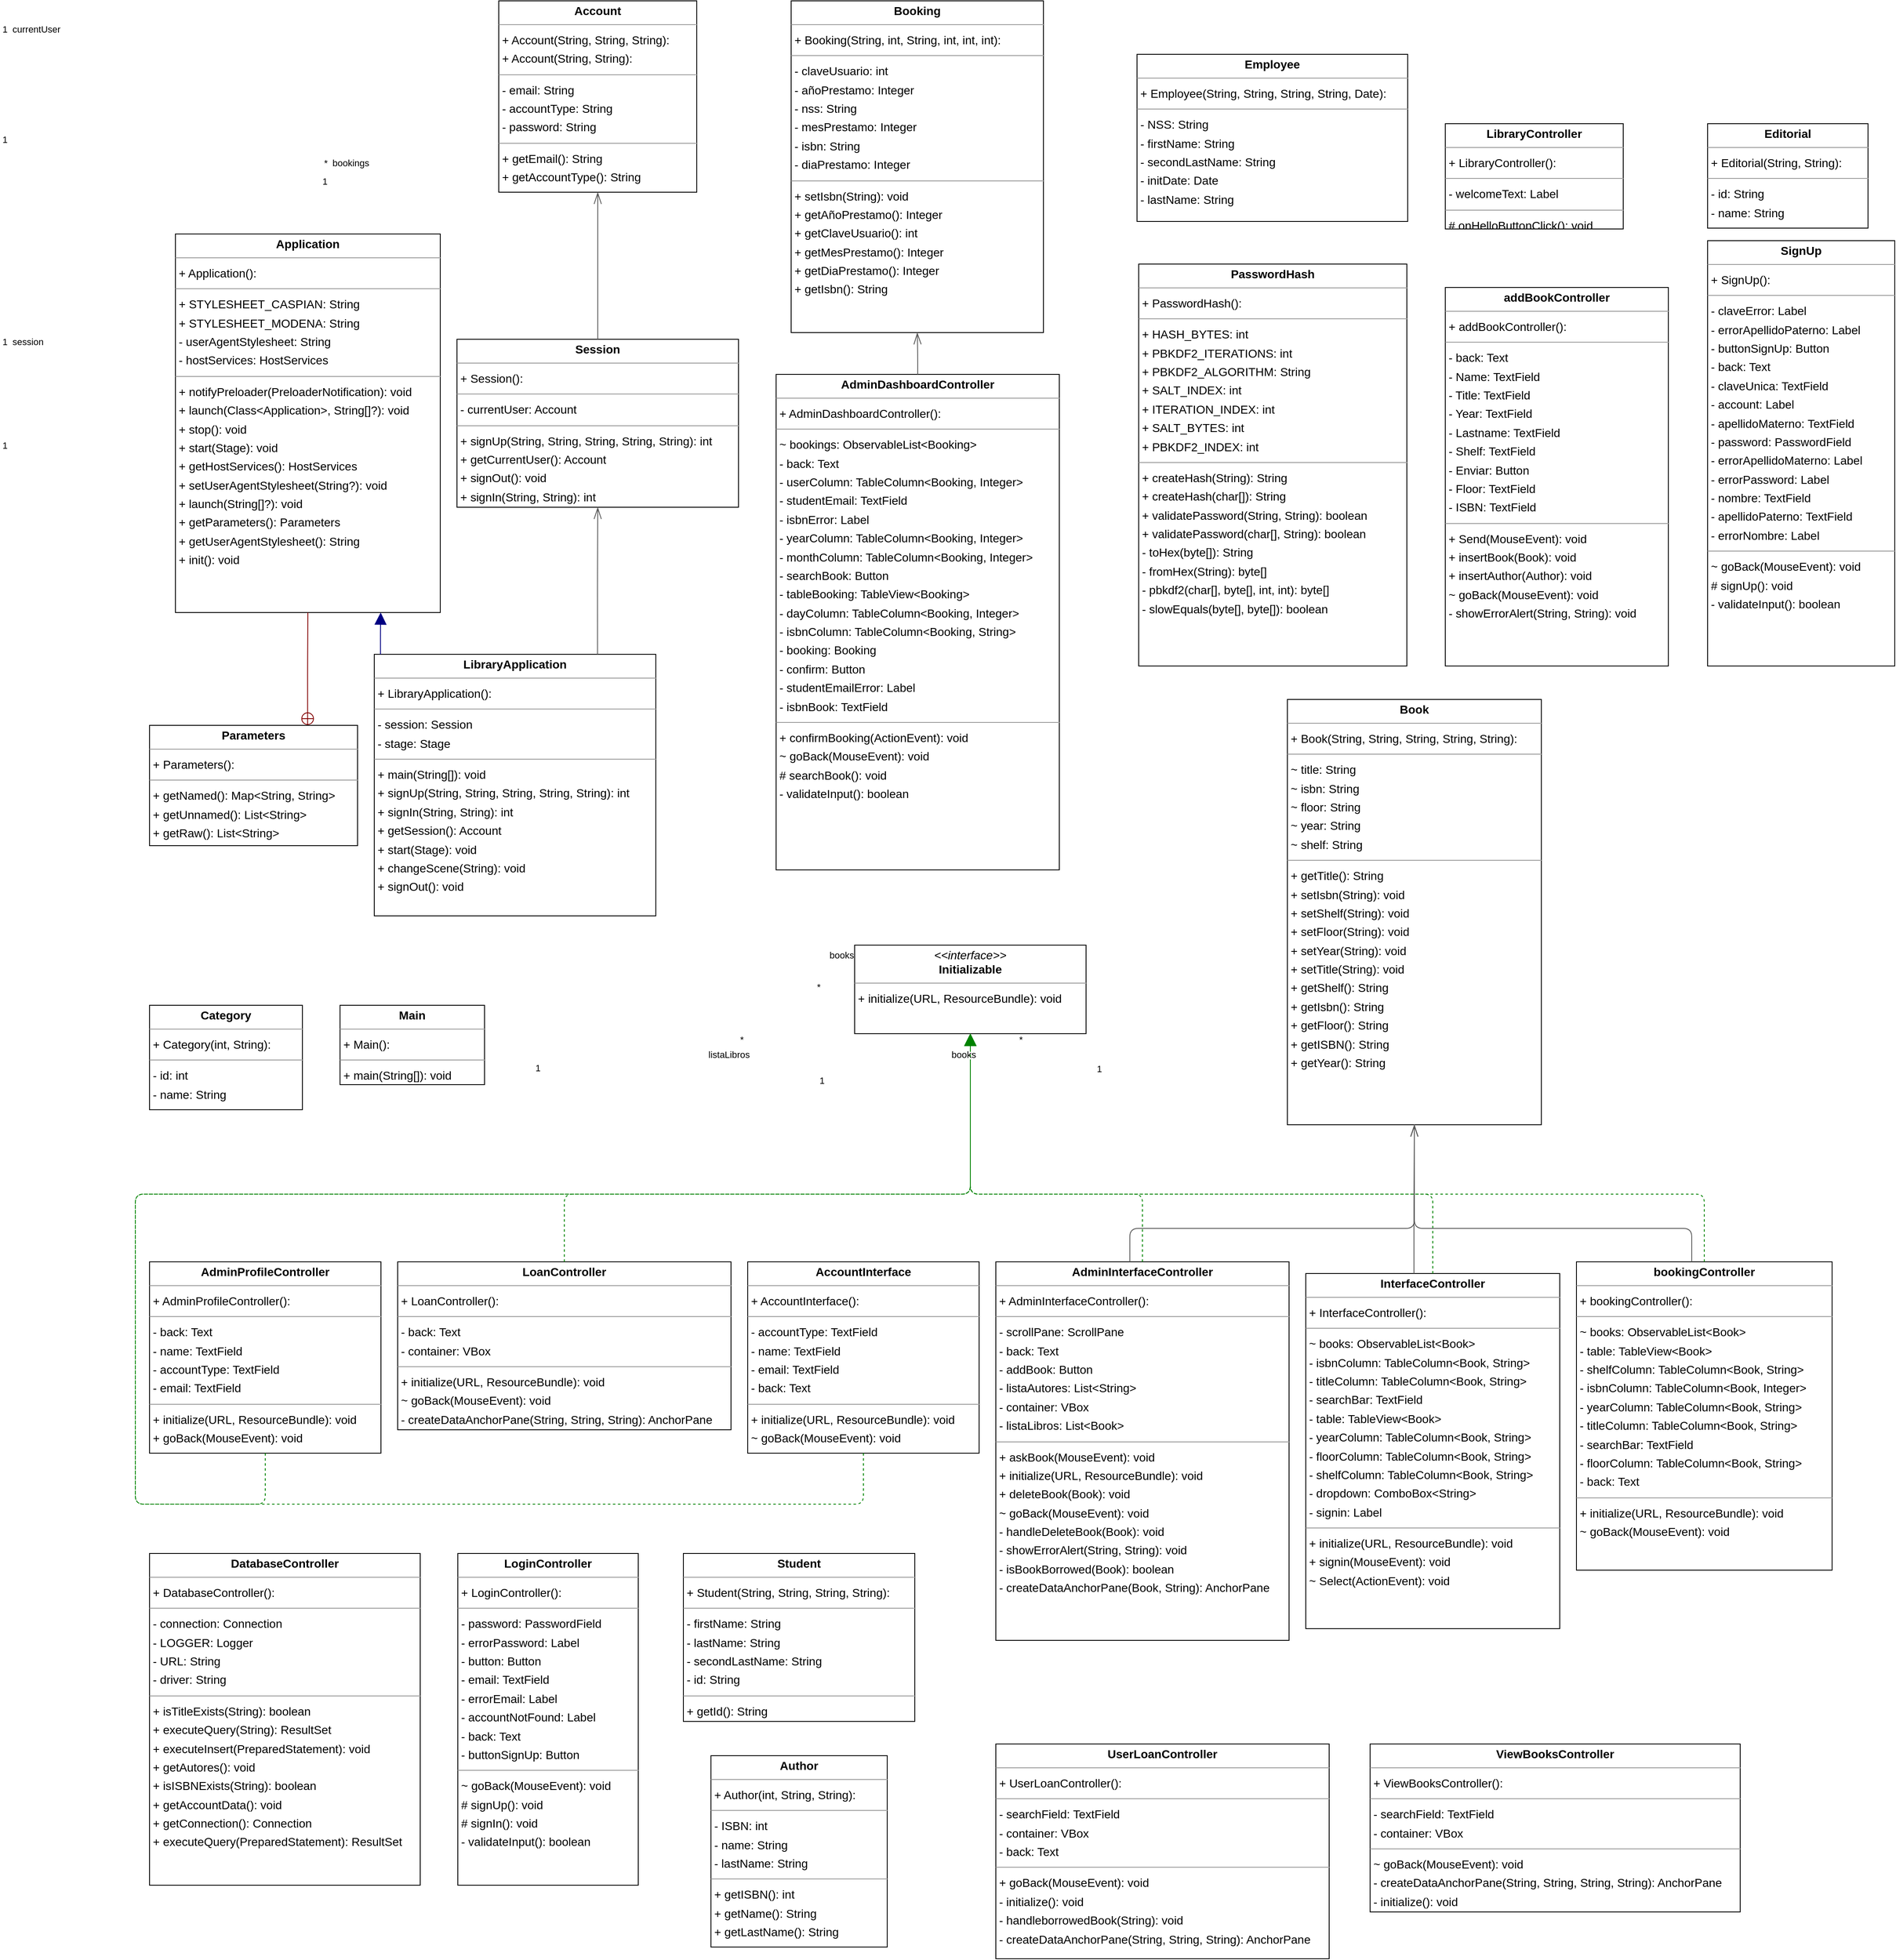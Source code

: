<mxfile version="22.0.2" type="device">
  <diagram id="E0dQuIwr_RJNDU1JiYtu" name="Page-2">
    <mxGraphModel dx="4896" dy="2988" grid="1" gridSize="10" guides="1" tooltips="1" connect="1" arrows="1" fold="1" page="1" pageScale="1" pageWidth="850" pageHeight="1100" math="0" shadow="0">
      <root>
        <mxCell id="0" />
        <mxCell id="1" parent="0" />
        <mxCell id="ZEjWtM-XEEBFn4Ayn8LE-1" value="&lt;p style=&quot;margin:0px;margin-top:4px;text-align:center;&quot;&gt;&lt;b&gt;Account&lt;/b&gt;&lt;/p&gt;&lt;hr size=&quot;1&quot;/&gt;&lt;p style=&quot;margin:0 0 0 4px;line-height:1.6;&quot;&gt;+ Account(String, String, String): &lt;br/&gt;+ Account(String, String): &lt;/p&gt;&lt;hr size=&quot;1&quot;/&gt;&lt;p style=&quot;margin:0 0 0 4px;line-height:1.6;&quot;&gt;- email: String&lt;br/&gt;- accountType: String&lt;br/&gt;- password: String&lt;/p&gt;&lt;hr size=&quot;1&quot;/&gt;&lt;p style=&quot;margin:0 0 0 4px;line-height:1.6;&quot;&gt;+ getEmail(): String&lt;br/&gt;+ getAccountType(): String&lt;/p&gt;" style="verticalAlign=top;align=left;overflow=fill;fontSize=14;fontFamily=Helvetica;html=1;rounded=0;shadow=0;comic=0;labelBackgroundColor=none;strokeWidth=1;" vertex="1" parent="1">
          <mxGeometry x="995" y="160" width="237" height="229" as="geometry" />
        </mxCell>
        <mxCell id="ZEjWtM-XEEBFn4Ayn8LE-2" value="&lt;p style=&quot;margin:0px;margin-top:4px;text-align:center;&quot;&gt;&lt;b&gt;AccountInterface&lt;/b&gt;&lt;/p&gt;&lt;hr size=&quot;1&quot;/&gt;&lt;p style=&quot;margin:0 0 0 4px;line-height:1.6;&quot;&gt;+ AccountInterface(): &lt;/p&gt;&lt;hr size=&quot;1&quot;/&gt;&lt;p style=&quot;margin:0 0 0 4px;line-height:1.6;&quot;&gt;- accountType: TextField&lt;br/&gt;- name: TextField&lt;br/&gt;- email: TextField&lt;br/&gt;- back: Text&lt;/p&gt;&lt;hr size=&quot;1&quot;/&gt;&lt;p style=&quot;margin:0 0 0 4px;line-height:1.6;&quot;&gt;+ initialize(URL, ResourceBundle): void&lt;br/&gt;~ goBack(MouseEvent): void&lt;/p&gt;" style="verticalAlign=top;align=left;overflow=fill;fontSize=14;fontFamily=Helvetica;html=1;rounded=0;shadow=0;comic=0;labelBackgroundColor=none;strokeWidth=1;" vertex="1" parent="1">
          <mxGeometry x="1293" y="1669" width="277" height="229" as="geometry" />
        </mxCell>
        <mxCell id="ZEjWtM-XEEBFn4Ayn8LE-3" value="&lt;p style=&quot;margin:0px;margin-top:4px;text-align:center;&quot;&gt;&lt;b&gt;AdminDashboardController&lt;/b&gt;&lt;/p&gt;&lt;hr size=&quot;1&quot;/&gt;&lt;p style=&quot;margin:0 0 0 4px;line-height:1.6;&quot;&gt;+ AdminDashboardController(): &lt;/p&gt;&lt;hr size=&quot;1&quot;/&gt;&lt;p style=&quot;margin:0 0 0 4px;line-height:1.6;&quot;&gt;~ bookings: ObservableList&amp;lt;Booking&amp;gt;&lt;br/&gt;- back: Text&lt;br/&gt;- userColumn: TableColumn&amp;lt;Booking, Integer&amp;gt;&lt;br/&gt;- studentEmail: TextField&lt;br/&gt;- isbnError: Label&lt;br/&gt;- yearColumn: TableColumn&amp;lt;Booking, Integer&amp;gt;&lt;br/&gt;- monthColumn: TableColumn&amp;lt;Booking, Integer&amp;gt;&lt;br/&gt;- searchBook: Button&lt;br/&gt;- tableBooking: TableView&amp;lt;Booking&amp;gt;&lt;br/&gt;- dayColumn: TableColumn&amp;lt;Booking, Integer&amp;gt;&lt;br/&gt;- isbnColumn: TableColumn&amp;lt;Booking, String&amp;gt;&lt;br/&gt;- booking: Booking&lt;br/&gt;- confirm: Button&lt;br/&gt;- studentEmailError: Label&lt;br/&gt;- isbnBook: TextField&lt;/p&gt;&lt;hr size=&quot;1&quot;/&gt;&lt;p style=&quot;margin:0 0 0 4px;line-height:1.6;&quot;&gt;+ confirmBooking(ActionEvent): void&lt;br/&gt;~ goBack(MouseEvent): void&lt;br/&gt;# searchBook(): void&lt;br/&gt;- validateInput(): boolean&lt;/p&gt;" style="verticalAlign=top;align=left;overflow=fill;fontSize=14;fontFamily=Helvetica;html=1;rounded=0;shadow=0;comic=0;labelBackgroundColor=none;strokeWidth=1;" vertex="1" parent="1">
          <mxGeometry x="1327" y="607" width="339" height="593" as="geometry" />
        </mxCell>
        <mxCell id="ZEjWtM-XEEBFn4Ayn8LE-4" value="&lt;p style=&quot;margin:0px;margin-top:4px;text-align:center;&quot;&gt;&lt;b&gt;AdminInterfaceController&lt;/b&gt;&lt;/p&gt;&lt;hr size=&quot;1&quot;/&gt;&lt;p style=&quot;margin:0 0 0 4px;line-height:1.6;&quot;&gt;+ AdminInterfaceController(): &lt;/p&gt;&lt;hr size=&quot;1&quot;/&gt;&lt;p style=&quot;margin:0 0 0 4px;line-height:1.6;&quot;&gt;- scrollPane: ScrollPane&lt;br/&gt;- back: Text&lt;br/&gt;- addBook: Button&lt;br/&gt;- listaAutores: List&amp;lt;String&amp;gt;&lt;br/&gt;- container: VBox&lt;br/&gt;- listaLibros: List&amp;lt;Book&amp;gt;&lt;/p&gt;&lt;hr size=&quot;1&quot;/&gt;&lt;p style=&quot;margin:0 0 0 4px;line-height:1.6;&quot;&gt;+ askBook(MouseEvent): void&lt;br/&gt;+ initialize(URL, ResourceBundle): void&lt;br/&gt;+ deleteBook(Book): void&lt;br/&gt;~ goBack(MouseEvent): void&lt;br/&gt;- handleDeleteBook(Book): void&lt;br/&gt;- showErrorAlert(String, String): void&lt;br/&gt;- isBookBorrowed(Book): boolean&lt;br/&gt;- createDataAnchorPane(Book, String): AnchorPane&lt;/p&gt;" style="verticalAlign=top;align=left;overflow=fill;fontSize=14;fontFamily=Helvetica;html=1;rounded=0;shadow=0;comic=0;labelBackgroundColor=none;strokeWidth=1;" vertex="1" parent="1">
          <mxGeometry x="1590" y="1669" width="351" height="453" as="geometry" />
        </mxCell>
        <mxCell id="ZEjWtM-XEEBFn4Ayn8LE-5" value="&lt;p style=&quot;margin:0px;margin-top:4px;text-align:center;&quot;&gt;&lt;b&gt;AdminProfileController&lt;/b&gt;&lt;/p&gt;&lt;hr size=&quot;1&quot;/&gt;&lt;p style=&quot;margin:0 0 0 4px;line-height:1.6;&quot;&gt;+ AdminProfileController(): &lt;/p&gt;&lt;hr size=&quot;1&quot;/&gt;&lt;p style=&quot;margin:0 0 0 4px;line-height:1.6;&quot;&gt;- back: Text&lt;br/&gt;- name: TextField&lt;br/&gt;- accountType: TextField&lt;br/&gt;- email: TextField&lt;/p&gt;&lt;hr size=&quot;1&quot;/&gt;&lt;p style=&quot;margin:0 0 0 4px;line-height:1.6;&quot;&gt;+ initialize(URL, ResourceBundle): void&lt;br/&gt;+ goBack(MouseEvent): void&lt;/p&gt;" style="verticalAlign=top;align=left;overflow=fill;fontSize=14;fontFamily=Helvetica;html=1;rounded=0;shadow=0;comic=0;labelBackgroundColor=none;strokeWidth=1;" vertex="1" parent="1">
          <mxGeometry x="577" y="1669" width="277" height="229" as="geometry" />
        </mxCell>
        <mxCell id="ZEjWtM-XEEBFn4Ayn8LE-6" value="&lt;p style=&quot;margin:0px;margin-top:4px;text-align:center;&quot;&gt;&lt;b&gt;Application&lt;/b&gt;&lt;/p&gt;&lt;hr size=&quot;1&quot;/&gt;&lt;p style=&quot;margin:0 0 0 4px;line-height:1.6;&quot;&gt;+ Application(): &lt;/p&gt;&lt;hr size=&quot;1&quot;/&gt;&lt;p style=&quot;margin:0 0 0 4px;line-height:1.6;&quot;&gt;+ STYLESHEET_CASPIAN: String&lt;br/&gt;+ STYLESHEET_MODENA: String&lt;br/&gt;- userAgentStylesheet: String&lt;br/&gt;- hostServices: HostServices&lt;/p&gt;&lt;hr size=&quot;1&quot;/&gt;&lt;p style=&quot;margin:0 0 0 4px;line-height:1.6;&quot;&gt;+ notifyPreloader(PreloaderNotification): void&lt;br/&gt;+ launch(Class&amp;lt;Application&amp;gt;, String[]?): void&lt;br/&gt;+ stop(): void&lt;br/&gt;+ start(Stage): void&lt;br/&gt;+ getHostServices(): HostServices&lt;br/&gt;+ setUserAgentStylesheet(String?): void&lt;br/&gt;+ launch(String[]?): void&lt;br/&gt;+ getParameters(): Parameters&lt;br/&gt;+ getUserAgentStylesheet(): String&lt;br/&gt;+ init(): void&lt;/p&gt;" style="verticalAlign=top;align=left;overflow=fill;fontSize=14;fontFamily=Helvetica;html=1;rounded=0;shadow=0;comic=0;labelBackgroundColor=none;strokeWidth=1;" vertex="1" parent="1">
          <mxGeometry x="608" y="439" width="317" height="453" as="geometry" />
        </mxCell>
        <mxCell id="ZEjWtM-XEEBFn4Ayn8LE-7" value="&lt;p style=&quot;margin:0px;margin-top:4px;text-align:center;&quot;&gt;&lt;b&gt;Author&lt;/b&gt;&lt;/p&gt;&lt;hr size=&quot;1&quot;/&gt;&lt;p style=&quot;margin:0 0 0 4px;line-height:1.6;&quot;&gt;+ Author(int, String, String): &lt;/p&gt;&lt;hr size=&quot;1&quot;/&gt;&lt;p style=&quot;margin:0 0 0 4px;line-height:1.6;&quot;&gt;- ISBN: int&lt;br/&gt;- name: String&lt;br/&gt;- lastName: String&lt;/p&gt;&lt;hr size=&quot;1&quot;/&gt;&lt;p style=&quot;margin:0 0 0 4px;line-height:1.6;&quot;&gt;+ getISBN(): int&lt;br/&gt;+ getName(): String&lt;br/&gt;+ getLastName(): String&lt;/p&gt;" style="verticalAlign=top;align=left;overflow=fill;fontSize=14;fontFamily=Helvetica;html=1;rounded=0;shadow=0;comic=0;labelBackgroundColor=none;strokeWidth=1;" vertex="1" parent="1">
          <mxGeometry x="1249" y="2260" width="211" height="229" as="geometry" />
        </mxCell>
        <mxCell id="ZEjWtM-XEEBFn4Ayn8LE-8" value="&lt;p style=&quot;margin:0px;margin-top:4px;text-align:center;&quot;&gt;&lt;b&gt;Book&lt;/b&gt;&lt;/p&gt;&lt;hr size=&quot;1&quot;/&gt;&lt;p style=&quot;margin:0 0 0 4px;line-height:1.6;&quot;&gt;+ Book(String, String, String, String, String): &lt;/p&gt;&lt;hr size=&quot;1&quot;/&gt;&lt;p style=&quot;margin:0 0 0 4px;line-height:1.6;&quot;&gt;~ title: String&lt;br/&gt;~ isbn: String&lt;br/&gt;~ floor: String&lt;br/&gt;~ year: String&lt;br/&gt;~ shelf: String&lt;/p&gt;&lt;hr size=&quot;1&quot;/&gt;&lt;p style=&quot;margin:0 0 0 4px;line-height:1.6;&quot;&gt;+ getTitle(): String&lt;br/&gt;+ setIsbn(String): void&lt;br/&gt;+ setShelf(String): void&lt;br/&gt;+ setFloor(String): void&lt;br/&gt;+ setYear(String): void&lt;br/&gt;+ setTitle(String): void&lt;br/&gt;+ getShelf(): String&lt;br/&gt;+ getIsbn(): String&lt;br/&gt;+ getFloor(): String&lt;br/&gt;+ getISBN(): String&lt;br/&gt;+ getYear(): String&lt;/p&gt;" style="verticalAlign=top;align=left;overflow=fill;fontSize=14;fontFamily=Helvetica;html=1;rounded=0;shadow=0;comic=0;labelBackgroundColor=none;strokeWidth=1;" vertex="1" parent="1">
          <mxGeometry x="1939" y="996" width="304" height="509" as="geometry" />
        </mxCell>
        <mxCell id="ZEjWtM-XEEBFn4Ayn8LE-9" value="&lt;p style=&quot;margin:0px;margin-top:4px;text-align:center;&quot;&gt;&lt;b&gt;Booking&lt;/b&gt;&lt;/p&gt;&lt;hr size=&quot;1&quot;/&gt;&lt;p style=&quot;margin:0 0 0 4px;line-height:1.6;&quot;&gt;+ Booking(String, int, String, int, int, int): &lt;/p&gt;&lt;hr size=&quot;1&quot;/&gt;&lt;p style=&quot;margin:0 0 0 4px;line-height:1.6;&quot;&gt;- claveUsuario: int&lt;br/&gt;- añoPrestamo: Integer&lt;br/&gt;- nss: String&lt;br/&gt;- mesPrestamo: Integer&lt;br/&gt;- isbn: String&lt;br/&gt;- diaPrestamo: Integer&lt;/p&gt;&lt;hr size=&quot;1&quot;/&gt;&lt;p style=&quot;margin:0 0 0 4px;line-height:1.6;&quot;&gt;+ setIsbn(String): void&lt;br/&gt;+ getAñoPrestamo(): Integer&lt;br/&gt;+ getClaveUsuario(): int&lt;br/&gt;+ getMesPrestamo(): Integer&lt;br/&gt;+ getDiaPrestamo(): Integer&lt;br/&gt;+ getIsbn(): String&lt;/p&gt;" style="verticalAlign=top;align=left;overflow=fill;fontSize=14;fontFamily=Helvetica;html=1;rounded=0;shadow=0;comic=0;labelBackgroundColor=none;strokeWidth=1;" vertex="1" parent="1">
          <mxGeometry x="1345" y="160" width="302" height="397" as="geometry" />
        </mxCell>
        <mxCell id="ZEjWtM-XEEBFn4Ayn8LE-10" value="&lt;p style=&quot;margin:0px;margin-top:4px;text-align:center;&quot;&gt;&lt;b&gt;Category&lt;/b&gt;&lt;/p&gt;&lt;hr size=&quot;1&quot;/&gt;&lt;p style=&quot;margin:0 0 0 4px;line-height:1.6;&quot;&gt;+ Category(int, String): &lt;/p&gt;&lt;hr size=&quot;1&quot;/&gt;&lt;p style=&quot;margin:0 0 0 4px;line-height:1.6;&quot;&gt;- id: int&lt;br/&gt;- name: String&lt;/p&gt;" style="verticalAlign=top;align=left;overflow=fill;fontSize=14;fontFamily=Helvetica;html=1;rounded=0;shadow=0;comic=0;labelBackgroundColor=none;strokeWidth=1;" vertex="1" parent="1">
          <mxGeometry x="577" y="1362" width="183" height="125" as="geometry" />
        </mxCell>
        <mxCell id="ZEjWtM-XEEBFn4Ayn8LE-11" value="&lt;p style=&quot;margin:0px;margin-top:4px;text-align:center;&quot;&gt;&lt;b&gt;DatabaseController&lt;/b&gt;&lt;/p&gt;&lt;hr size=&quot;1&quot;/&gt;&lt;p style=&quot;margin:0 0 0 4px;line-height:1.6;&quot;&gt;+ DatabaseController(): &lt;/p&gt;&lt;hr size=&quot;1&quot;/&gt;&lt;p style=&quot;margin:0 0 0 4px;line-height:1.6;&quot;&gt;- connection: Connection&lt;br/&gt;- LOGGER: Logger&lt;br/&gt;- URL: String&lt;br/&gt;- driver: String&lt;/p&gt;&lt;hr size=&quot;1&quot;/&gt;&lt;p style=&quot;margin:0 0 0 4px;line-height:1.6;&quot;&gt;+ isTitleExists(String): boolean&lt;br/&gt;+ executeQuery(String): ResultSet&lt;br/&gt;+ executeInsert(PreparedStatement): void&lt;br/&gt;+ getAutores(): void&lt;br/&gt;+ isISBNExists(String): boolean&lt;br/&gt;+ getAccountData(): void&lt;br/&gt;+ getConnection(): Connection&lt;br/&gt;+ executeQuery(PreparedStatement): ResultSet&lt;/p&gt;" style="verticalAlign=top;align=left;overflow=fill;fontSize=14;fontFamily=Helvetica;html=1;rounded=0;shadow=0;comic=0;labelBackgroundColor=none;strokeWidth=1;" vertex="1" parent="1">
          <mxGeometry x="577" y="2018" width="324" height="397" as="geometry" />
        </mxCell>
        <mxCell id="ZEjWtM-XEEBFn4Ayn8LE-12" value="&lt;p style=&quot;margin:0px;margin-top:4px;text-align:center;&quot;&gt;&lt;b&gt;Editorial&lt;/b&gt;&lt;/p&gt;&lt;hr size=&quot;1&quot;/&gt;&lt;p style=&quot;margin:0 0 0 4px;line-height:1.6;&quot;&gt;+ Editorial(String, String): &lt;/p&gt;&lt;hr size=&quot;1&quot;/&gt;&lt;p style=&quot;margin:0 0 0 4px;line-height:1.6;&quot;&gt;- id: String&lt;br/&gt;- name: String&lt;/p&gt;" style="verticalAlign=top;align=left;overflow=fill;fontSize=14;fontFamily=Helvetica;html=1;rounded=0;shadow=0;comic=0;labelBackgroundColor=none;strokeWidth=1;" vertex="1" parent="1">
          <mxGeometry x="2442" y="307" width="192" height="125" as="geometry" />
        </mxCell>
        <mxCell id="ZEjWtM-XEEBFn4Ayn8LE-13" value="&lt;p style=&quot;margin:0px;margin-top:4px;text-align:center;&quot;&gt;&lt;b&gt;Employee&lt;/b&gt;&lt;/p&gt;&lt;hr size=&quot;1&quot;/&gt;&lt;p style=&quot;margin:0 0 0 4px;line-height:1.6;&quot;&gt;+ Employee(String, String, String, String, Date): &lt;/p&gt;&lt;hr size=&quot;1&quot;/&gt;&lt;p style=&quot;margin:0 0 0 4px;line-height:1.6;&quot;&gt;- NSS: String&lt;br/&gt;- firstName: String&lt;br/&gt;- secondLastName: String&lt;br/&gt;- initDate: Date&lt;br/&gt;- lastName: String&lt;/p&gt;" style="verticalAlign=top;align=left;overflow=fill;fontSize=14;fontFamily=Helvetica;html=1;rounded=0;shadow=0;comic=0;labelBackgroundColor=none;strokeWidth=1;" vertex="1" parent="1">
          <mxGeometry x="1759" y="224" width="324" height="200" as="geometry" />
        </mxCell>
        <mxCell id="ZEjWtM-XEEBFn4Ayn8LE-14" value="&lt;p style=&quot;margin:0px;margin-top:4px;text-align:center;&quot;&gt;&lt;i&gt;&amp;lt;&amp;lt;interface&amp;gt;&amp;gt;&lt;/i&gt;&lt;br/&gt;&lt;b&gt;Initializable&lt;/b&gt;&lt;/p&gt;&lt;hr size=&quot;1&quot;/&gt;&lt;p style=&quot;margin:0 0 0 4px;line-height:1.6;&quot;&gt;+ initialize(URL, ResourceBundle): void&lt;/p&gt;" style="verticalAlign=top;align=left;overflow=fill;fontSize=14;fontFamily=Helvetica;html=1;rounded=0;shadow=0;comic=0;labelBackgroundColor=none;strokeWidth=1;" vertex="1" parent="1">
          <mxGeometry x="1421" y="1290" width="277" height="106" as="geometry" />
        </mxCell>
        <mxCell id="ZEjWtM-XEEBFn4Ayn8LE-15" value="&lt;p style=&quot;margin:0px;margin-top:4px;text-align:center;&quot;&gt;&lt;b&gt;InterfaceController&lt;/b&gt;&lt;/p&gt;&lt;hr size=&quot;1&quot;/&gt;&lt;p style=&quot;margin:0 0 0 4px;line-height:1.6;&quot;&gt;+ InterfaceController(): &lt;/p&gt;&lt;hr size=&quot;1&quot;/&gt;&lt;p style=&quot;margin:0 0 0 4px;line-height:1.6;&quot;&gt;~ books: ObservableList&amp;lt;Book&amp;gt;&lt;br/&gt;- isbnColumn: TableColumn&amp;lt;Book, String&amp;gt;&lt;br/&gt;- titleColumn: TableColumn&amp;lt;Book, String&amp;gt;&lt;br/&gt;- searchBar: TextField&lt;br/&gt;- table: TableView&amp;lt;Book&amp;gt;&lt;br/&gt;- yearColumn: TableColumn&amp;lt;Book, String&amp;gt;&lt;br/&gt;- floorColumn: TableColumn&amp;lt;Book, String&amp;gt;&lt;br/&gt;- shelfColumn: TableColumn&amp;lt;Book, String&amp;gt;&lt;br/&gt;- dropdown: ComboBox&amp;lt;String&amp;gt;&lt;br/&gt;- signin: Label&lt;/p&gt;&lt;hr size=&quot;1&quot;/&gt;&lt;p style=&quot;margin:0 0 0 4px;line-height:1.6;&quot;&gt;+ initialize(URL, ResourceBundle): void&lt;br/&gt;+ signin(MouseEvent): void&lt;br/&gt;~ Select(ActionEvent): void&lt;/p&gt;" style="verticalAlign=top;align=left;overflow=fill;fontSize=14;fontFamily=Helvetica;html=1;rounded=0;shadow=0;comic=0;labelBackgroundColor=none;strokeWidth=1;" vertex="1" parent="1">
          <mxGeometry x="1961" y="1683" width="304" height="425" as="geometry" />
        </mxCell>
        <mxCell id="ZEjWtM-XEEBFn4Ayn8LE-16" value="&lt;p style=&quot;margin:0px;margin-top:4px;text-align:center;&quot;&gt;&lt;b&gt;LibraryApplication&lt;/b&gt;&lt;/p&gt;&lt;hr size=&quot;1&quot;/&gt;&lt;p style=&quot;margin:0 0 0 4px;line-height:1.6;&quot;&gt;+ LibraryApplication(): &lt;/p&gt;&lt;hr size=&quot;1&quot;/&gt;&lt;p style=&quot;margin:0 0 0 4px;line-height:1.6;&quot;&gt;- session: Session&lt;br/&gt;- stage: Stage&lt;/p&gt;&lt;hr size=&quot;1&quot;/&gt;&lt;p style=&quot;margin:0 0 0 4px;line-height:1.6;&quot;&gt;+ main(String[]): void&lt;br/&gt;+ signUp(String, String, String, String, String): int&lt;br/&gt;+ signIn(String, String): int&lt;br/&gt;+ getSession(): Account&lt;br/&gt;+ start(Stage): void&lt;br/&gt;+ changeScene(String): void&lt;br/&gt;+ signOut(): void&lt;/p&gt;" style="verticalAlign=top;align=left;overflow=fill;fontSize=14;fontFamily=Helvetica;html=1;rounded=0;shadow=0;comic=0;labelBackgroundColor=none;strokeWidth=1;" vertex="1" parent="1">
          <mxGeometry x="846" y="942" width="337" height="313" as="geometry" />
        </mxCell>
        <mxCell id="ZEjWtM-XEEBFn4Ayn8LE-17" value="&lt;p style=&quot;margin:0px;margin-top:4px;text-align:center;&quot;&gt;&lt;b&gt;LibraryController&lt;/b&gt;&lt;/p&gt;&lt;hr size=&quot;1&quot;/&gt;&lt;p style=&quot;margin:0 0 0 4px;line-height:1.6;&quot;&gt;+ LibraryController(): &lt;/p&gt;&lt;hr size=&quot;1&quot;/&gt;&lt;p style=&quot;margin:0 0 0 4px;line-height:1.6;&quot;&gt;- welcomeText: Label&lt;/p&gt;&lt;hr size=&quot;1&quot;/&gt;&lt;p style=&quot;margin:0 0 0 4px;line-height:1.6;&quot;&gt;# onHelloButtonClick(): void&lt;/p&gt;" style="verticalAlign=top;align=left;overflow=fill;fontSize=14;fontFamily=Helvetica;html=1;rounded=0;shadow=0;comic=0;labelBackgroundColor=none;strokeWidth=1;" vertex="1" parent="1">
          <mxGeometry x="2128" y="307" width="213" height="126" as="geometry" />
        </mxCell>
        <mxCell id="ZEjWtM-XEEBFn4Ayn8LE-18" value="&lt;p style=&quot;margin:0px;margin-top:4px;text-align:center;&quot;&gt;&lt;b&gt;LoanController&lt;/b&gt;&lt;/p&gt;&lt;hr size=&quot;1&quot;/&gt;&lt;p style=&quot;margin:0 0 0 4px;line-height:1.6;&quot;&gt;+ LoanController(): &lt;/p&gt;&lt;hr size=&quot;1&quot;/&gt;&lt;p style=&quot;margin:0 0 0 4px;line-height:1.6;&quot;&gt;- back: Text&lt;br/&gt;- container: VBox&lt;/p&gt;&lt;hr size=&quot;1&quot;/&gt;&lt;p style=&quot;margin:0 0 0 4px;line-height:1.6;&quot;&gt;+ initialize(URL, ResourceBundle): void&lt;br/&gt;~ goBack(MouseEvent): void&lt;br/&gt;- createDataAnchorPane(String, String, String): AnchorPane&lt;/p&gt;" style="verticalAlign=top;align=left;overflow=fill;fontSize=14;fontFamily=Helvetica;html=1;rounded=0;shadow=0;comic=0;labelBackgroundColor=none;strokeWidth=1;" vertex="1" parent="1">
          <mxGeometry x="874" y="1669" width="399" height="201" as="geometry" />
        </mxCell>
        <mxCell id="ZEjWtM-XEEBFn4Ayn8LE-19" value="&lt;p style=&quot;margin:0px;margin-top:4px;text-align:center;&quot;&gt;&lt;b&gt;LoginController&lt;/b&gt;&lt;/p&gt;&lt;hr size=&quot;1&quot;/&gt;&lt;p style=&quot;margin:0 0 0 4px;line-height:1.6;&quot;&gt;+ LoginController(): &lt;/p&gt;&lt;hr size=&quot;1&quot;/&gt;&lt;p style=&quot;margin:0 0 0 4px;line-height:1.6;&quot;&gt;- password: PasswordField&lt;br/&gt;- errorPassword: Label&lt;br/&gt;- button: Button&lt;br/&gt;- email: TextField&lt;br/&gt;- errorEmail: Label&lt;br/&gt;- accountNotFound: Label&lt;br/&gt;- back: Text&lt;br/&gt;- buttonSignUp: Button&lt;/p&gt;&lt;hr size=&quot;1&quot;/&gt;&lt;p style=&quot;margin:0 0 0 4px;line-height:1.6;&quot;&gt;~ goBack(MouseEvent): void&lt;br/&gt;# signUp(): void&lt;br/&gt;# signIn(): void&lt;br/&gt;- validateInput(): boolean&lt;/p&gt;" style="verticalAlign=top;align=left;overflow=fill;fontSize=14;fontFamily=Helvetica;html=1;rounded=0;shadow=0;comic=0;labelBackgroundColor=none;strokeWidth=1;" vertex="1" parent="1">
          <mxGeometry x="946" y="2018" width="216" height="397" as="geometry" />
        </mxCell>
        <mxCell id="ZEjWtM-XEEBFn4Ayn8LE-20" value="&lt;p style=&quot;margin:0px;margin-top:4px;text-align:center;&quot;&gt;&lt;b&gt;Main&lt;/b&gt;&lt;/p&gt;&lt;hr size=&quot;1&quot;/&gt;&lt;p style=&quot;margin:0 0 0 4px;line-height:1.6;&quot;&gt;+ Main(): &lt;/p&gt;&lt;hr size=&quot;1&quot;/&gt;&lt;p style=&quot;margin:0 0 0 4px;line-height:1.6;&quot;&gt;+ main(String[]): void&lt;/p&gt;" style="verticalAlign=top;align=left;overflow=fill;fontSize=14;fontFamily=Helvetica;html=1;rounded=0;shadow=0;comic=0;labelBackgroundColor=none;strokeWidth=1;" vertex="1" parent="1">
          <mxGeometry x="805" y="1362" width="173" height="95" as="geometry" />
        </mxCell>
        <mxCell id="ZEjWtM-XEEBFn4Ayn8LE-21" value="&lt;p style=&quot;margin:0px;margin-top:4px;text-align:center;&quot;&gt;&lt;b&gt;Parameters&lt;/b&gt;&lt;/p&gt;&lt;hr size=&quot;1&quot;/&gt;&lt;p style=&quot;margin:0 0 0 4px;line-height:1.6;&quot;&gt;+ Parameters(): &lt;/p&gt;&lt;hr size=&quot;1&quot;/&gt;&lt;p style=&quot;margin:0 0 0 4px;line-height:1.6;&quot;&gt;+ getNamed(): Map&amp;lt;String, String&amp;gt;&lt;br/&gt;+ getUnnamed(): List&amp;lt;String&amp;gt;&lt;br/&gt;+ getRaw(): List&amp;lt;String&amp;gt;&lt;/p&gt;" style="verticalAlign=top;align=left;overflow=fill;fontSize=14;fontFamily=Helvetica;html=1;rounded=0;shadow=0;comic=0;labelBackgroundColor=none;strokeWidth=1;" vertex="1" parent="1">
          <mxGeometry x="577" y="1027" width="249" height="144" as="geometry" />
        </mxCell>
        <mxCell id="ZEjWtM-XEEBFn4Ayn8LE-22" value="&lt;p style=&quot;margin:0px;margin-top:4px;text-align:center;&quot;&gt;&lt;b&gt;PasswordHash&lt;/b&gt;&lt;/p&gt;&lt;hr size=&quot;1&quot;/&gt;&lt;p style=&quot;margin:0 0 0 4px;line-height:1.6;&quot;&gt;+ PasswordHash(): &lt;/p&gt;&lt;hr size=&quot;1&quot;/&gt;&lt;p style=&quot;margin:0 0 0 4px;line-height:1.6;&quot;&gt;+ HASH_BYTES: int&lt;br/&gt;+ PBKDF2_ITERATIONS: int&lt;br/&gt;+ PBKDF2_ALGORITHM: String&lt;br/&gt;+ SALT_INDEX: int&lt;br/&gt;+ ITERATION_INDEX: int&lt;br/&gt;+ SALT_BYTES: int&lt;br/&gt;+ PBKDF2_INDEX: int&lt;/p&gt;&lt;hr size=&quot;1&quot;/&gt;&lt;p style=&quot;margin:0 0 0 4px;line-height:1.6;&quot;&gt;+ createHash(String): String&lt;br/&gt;+ createHash(char[]): String&lt;br/&gt;+ validatePassword(String, String): boolean&lt;br/&gt;+ validatePassword(char[], String): boolean&lt;br/&gt;- toHex(byte[]): String&lt;br/&gt;- fromHex(String): byte[]&lt;br/&gt;- pbkdf2(char[], byte[], int, int): byte[]&lt;br/&gt;- slowEquals(byte[], byte[]): boolean&lt;/p&gt;" style="verticalAlign=top;align=left;overflow=fill;fontSize=14;fontFamily=Helvetica;html=1;rounded=0;shadow=0;comic=0;labelBackgroundColor=none;strokeWidth=1;" vertex="1" parent="1">
          <mxGeometry x="1761" y="475" width="321" height="481" as="geometry" />
        </mxCell>
        <mxCell id="ZEjWtM-XEEBFn4Ayn8LE-23" value="&lt;p style=&quot;margin:0px;margin-top:4px;text-align:center;&quot;&gt;&lt;b&gt;Session&lt;/b&gt;&lt;/p&gt;&lt;hr size=&quot;1&quot;/&gt;&lt;p style=&quot;margin:0 0 0 4px;line-height:1.6;&quot;&gt;+ Session(): &lt;/p&gt;&lt;hr size=&quot;1&quot;/&gt;&lt;p style=&quot;margin:0 0 0 4px;line-height:1.6;&quot;&gt;- currentUser: Account&lt;/p&gt;&lt;hr size=&quot;1&quot;/&gt;&lt;p style=&quot;margin:0 0 0 4px;line-height:1.6;&quot;&gt;+ signUp(String, String, String, String, String): int&lt;br/&gt;+ getCurrentUser(): Account&lt;br/&gt;+ signOut(): void&lt;br/&gt;+ signIn(String, String): int&lt;/p&gt;" style="verticalAlign=top;align=left;overflow=fill;fontSize=14;fontFamily=Helvetica;html=1;rounded=0;shadow=0;comic=0;labelBackgroundColor=none;strokeWidth=1;" vertex="1" parent="1">
          <mxGeometry x="945" y="565" width="337" height="201" as="geometry" />
        </mxCell>
        <mxCell id="ZEjWtM-XEEBFn4Ayn8LE-24" value="&lt;p style=&quot;margin:0px;margin-top:4px;text-align:center;&quot;&gt;&lt;b&gt;SignUp&lt;/b&gt;&lt;/p&gt;&lt;hr size=&quot;1&quot;/&gt;&lt;p style=&quot;margin:0 0 0 4px;line-height:1.6;&quot;&gt;+ SignUp(): &lt;/p&gt;&lt;hr size=&quot;1&quot;/&gt;&lt;p style=&quot;margin:0 0 0 4px;line-height:1.6;&quot;&gt;- claveError: Label&lt;br/&gt;- errorApellidoPaterno: Label&lt;br/&gt;- buttonSignUp: Button&lt;br/&gt;- back: Text&lt;br/&gt;- claveUnica: TextField&lt;br/&gt;- account: Label&lt;br/&gt;- apellidoMaterno: TextField&lt;br/&gt;- password: PasswordField&lt;br/&gt;- errorApellidoMaterno: Label&lt;br/&gt;- errorPassword: Label&lt;br/&gt;- nombre: TextField&lt;br/&gt;- apellidoPaterno: TextField&lt;br/&gt;- errorNombre: Label&lt;/p&gt;&lt;hr size=&quot;1&quot;/&gt;&lt;p style=&quot;margin:0 0 0 4px;line-height:1.6;&quot;&gt;~ goBack(MouseEvent): void&lt;br/&gt;# signUp(): void&lt;br/&gt;- validateInput(): boolean&lt;/p&gt;" style="verticalAlign=top;align=left;overflow=fill;fontSize=14;fontFamily=Helvetica;html=1;rounded=0;shadow=0;comic=0;labelBackgroundColor=none;strokeWidth=1;" vertex="1" parent="1">
          <mxGeometry x="2442" y="447" width="224" height="509" as="geometry" />
        </mxCell>
        <mxCell id="ZEjWtM-XEEBFn4Ayn8LE-25" value="&lt;p style=&quot;margin:0px;margin-top:4px;text-align:center;&quot;&gt;&lt;b&gt;Student&lt;/b&gt;&lt;/p&gt;&lt;hr size=&quot;1&quot;/&gt;&lt;p style=&quot;margin:0 0 0 4px;line-height:1.6;&quot;&gt;+ Student(String, String, String, String): &lt;/p&gt;&lt;hr size=&quot;1&quot;/&gt;&lt;p style=&quot;margin:0 0 0 4px;line-height:1.6;&quot;&gt;- firstName: String&lt;br/&gt;- lastName: String&lt;br/&gt;- secondLastName: String&lt;br/&gt;- id: String&lt;/p&gt;&lt;hr size=&quot;1&quot;/&gt;&lt;p style=&quot;margin:0 0 0 4px;line-height:1.6;&quot;&gt;+ getId(): String&lt;/p&gt;" style="verticalAlign=top;align=left;overflow=fill;fontSize=14;fontFamily=Helvetica;html=1;rounded=0;shadow=0;comic=0;labelBackgroundColor=none;strokeWidth=1;" vertex="1" parent="1">
          <mxGeometry x="1216" y="2018" width="277" height="201" as="geometry" />
        </mxCell>
        <mxCell id="ZEjWtM-XEEBFn4Ayn8LE-26" value="&lt;p style=&quot;margin:0px;margin-top:4px;text-align:center;&quot;&gt;&lt;b&gt;UserLoanController&lt;/b&gt;&lt;/p&gt;&lt;hr size=&quot;1&quot;/&gt;&lt;p style=&quot;margin:0 0 0 4px;line-height:1.6;&quot;&gt;+ UserLoanController(): &lt;/p&gt;&lt;hr size=&quot;1&quot;/&gt;&lt;p style=&quot;margin:0 0 0 4px;line-height:1.6;&quot;&gt;- searchField: TextField&lt;br/&gt;- container: VBox&lt;br/&gt;- back: Text&lt;/p&gt;&lt;hr size=&quot;1&quot;/&gt;&lt;p style=&quot;margin:0 0 0 4px;line-height:1.6;&quot;&gt;+ goBack(MouseEvent): void&lt;br/&gt;- initialize(): void&lt;br/&gt;- handleborrowedBook(String): void&lt;br/&gt;- createDataAnchorPane(String, String, String): AnchorPane&lt;/p&gt;" style="verticalAlign=top;align=left;overflow=fill;fontSize=14;fontFamily=Helvetica;html=1;rounded=0;shadow=0;comic=0;labelBackgroundColor=none;strokeWidth=1;" vertex="1" parent="1">
          <mxGeometry x="1590" y="2246" width="399" height="257" as="geometry" />
        </mxCell>
        <mxCell id="ZEjWtM-XEEBFn4Ayn8LE-27" value="&lt;p style=&quot;margin:0px;margin-top:4px;text-align:center;&quot;&gt;&lt;b&gt;ViewBooksController&lt;/b&gt;&lt;/p&gt;&lt;hr size=&quot;1&quot;/&gt;&lt;p style=&quot;margin:0 0 0 4px;line-height:1.6;&quot;&gt;+ ViewBooksController(): &lt;/p&gt;&lt;hr size=&quot;1&quot;/&gt;&lt;p style=&quot;margin:0 0 0 4px;line-height:1.6;&quot;&gt;- searchField: TextField&lt;br/&gt;- container: VBox&lt;/p&gt;&lt;hr size=&quot;1&quot;/&gt;&lt;p style=&quot;margin:0 0 0 4px;line-height:1.6;&quot;&gt;~ goBack(MouseEvent): void&lt;br/&gt;- createDataAnchorPane(String, String, String, String): AnchorPane&lt;br/&gt;- initialize(): void&lt;/p&gt;" style="verticalAlign=top;align=left;overflow=fill;fontSize=14;fontFamily=Helvetica;html=1;rounded=0;shadow=0;comic=0;labelBackgroundColor=none;strokeWidth=1;" vertex="1" parent="1">
          <mxGeometry x="2038" y="2246" width="443" height="201" as="geometry" />
        </mxCell>
        <mxCell id="ZEjWtM-XEEBFn4Ayn8LE-28" value="&lt;p style=&quot;margin:0px;margin-top:4px;text-align:center;&quot;&gt;&lt;b&gt;addBookController&lt;/b&gt;&lt;/p&gt;&lt;hr size=&quot;1&quot;/&gt;&lt;p style=&quot;margin:0 0 0 4px;line-height:1.6;&quot;&gt;+ addBookController(): &lt;/p&gt;&lt;hr size=&quot;1&quot;/&gt;&lt;p style=&quot;margin:0 0 0 4px;line-height:1.6;&quot;&gt;- back: Text&lt;br/&gt;- Name: TextField&lt;br/&gt;- Title: TextField&lt;br/&gt;- Year: TextField&lt;br/&gt;- Lastname: TextField&lt;br/&gt;- Shelf: TextField&lt;br/&gt;- Enviar: Button&lt;br/&gt;- Floor: TextField&lt;br/&gt;- ISBN: TextField&lt;/p&gt;&lt;hr size=&quot;1&quot;/&gt;&lt;p style=&quot;margin:0 0 0 4px;line-height:1.6;&quot;&gt;+ Send(MouseEvent): void&lt;br/&gt;+ insertBook(Book): void&lt;br/&gt;+ insertAuthor(Author): void&lt;br/&gt;~ goBack(MouseEvent): void&lt;br/&gt;- showErrorAlert(String, String): void&lt;/p&gt;" style="verticalAlign=top;align=left;overflow=fill;fontSize=14;fontFamily=Helvetica;html=1;rounded=0;shadow=0;comic=0;labelBackgroundColor=none;strokeWidth=1;" vertex="1" parent="1">
          <mxGeometry x="2128" y="503" width="267" height="453" as="geometry" />
        </mxCell>
        <mxCell id="ZEjWtM-XEEBFn4Ayn8LE-29" value="&lt;p style=&quot;margin:0px;margin-top:4px;text-align:center;&quot;&gt;&lt;b&gt;bookingController&lt;/b&gt;&lt;/p&gt;&lt;hr size=&quot;1&quot;/&gt;&lt;p style=&quot;margin:0 0 0 4px;line-height:1.6;&quot;&gt;+ bookingController(): &lt;/p&gt;&lt;hr size=&quot;1&quot;/&gt;&lt;p style=&quot;margin:0 0 0 4px;line-height:1.6;&quot;&gt;~ books: ObservableList&amp;lt;Book&amp;gt;&lt;br/&gt;- table: TableView&amp;lt;Book&amp;gt;&lt;br/&gt;- shelfColumn: TableColumn&amp;lt;Book, String&amp;gt;&lt;br/&gt;- isbnColumn: TableColumn&amp;lt;Book, Integer&amp;gt;&lt;br/&gt;- yearColumn: TableColumn&amp;lt;Book, String&amp;gt;&lt;br/&gt;- titleColumn: TableColumn&amp;lt;Book, String&amp;gt;&lt;br/&gt;- searchBar: TextField&lt;br/&gt;- floorColumn: TableColumn&amp;lt;Book, String&amp;gt;&lt;br/&gt;- back: Text&lt;/p&gt;&lt;hr size=&quot;1&quot;/&gt;&lt;p style=&quot;margin:0 0 0 4px;line-height:1.6;&quot;&gt;+ initialize(URL, ResourceBundle): void&lt;br/&gt;~ goBack(MouseEvent): void&lt;/p&gt;" style="verticalAlign=top;align=left;overflow=fill;fontSize=14;fontFamily=Helvetica;html=1;rounded=0;shadow=0;comic=0;labelBackgroundColor=none;strokeWidth=1;" vertex="1" parent="1">
          <mxGeometry x="2285" y="1669" width="306" height="369" as="geometry" />
        </mxCell>
        <mxCell id="ZEjWtM-XEEBFn4Ayn8LE-30" value="" style="html=1;rounded=1;edgeStyle=orthogonalEdgeStyle;dashed=1;startArrow=none;endArrow=block;endSize=12;strokeColor=#008200;exitX=0.500;exitY=1.000;exitDx=0;exitDy=0;entryX=0.500;entryY=1.000;entryDx=0;entryDy=0;" edge="1" parent="1" source="ZEjWtM-XEEBFn4Ayn8LE-2" target="ZEjWtM-XEEBFn4Ayn8LE-14">
          <mxGeometry width="50" height="50" relative="1" as="geometry">
            <Array as="points">
              <mxPoint x="1432" y="1959" />
              <mxPoint x="560" y="1959" />
              <mxPoint x="560" y="1588" />
              <mxPoint x="1559" y="1588" />
            </Array>
          </mxGeometry>
        </mxCell>
        <mxCell id="ZEjWtM-XEEBFn4Ayn8LE-31" value="" style="html=1;rounded=1;edgeStyle=orthogonalEdgeStyle;dashed=0;startArrow=diamondThinstartSize=12;endArrow=openThin;endSize=12;strokeColor=#595959;exitX=0.500;exitY=0.000;exitDx=0;exitDy=0;entryX=0.500;entryY=1.000;entryDx=0;entryDy=0;" edge="1" parent="1" source="ZEjWtM-XEEBFn4Ayn8LE-3" target="ZEjWtM-XEEBFn4Ayn8LE-9">
          <mxGeometry width="50" height="50" relative="1" as="geometry">
            <Array as="points" />
          </mxGeometry>
        </mxCell>
        <mxCell id="ZEjWtM-XEEBFn4Ayn8LE-32" value="1" style="edgeLabel;resizable=0;html=1;align=left;verticalAlign=top;strokeColor=default;" vertex="1" connectable="0" parent="ZEjWtM-XEEBFn4Ayn8LE-31">
          <mxGeometry x="782" y="363" as="geometry" />
        </mxCell>
        <mxCell id="ZEjWtM-XEEBFn4Ayn8LE-33" value="*" style="edgeLabel;resizable=0;html=1;align=left;verticalAlign=top;strokeColor=default;" vertex="1" connectable="0" parent="ZEjWtM-XEEBFn4Ayn8LE-31">
          <mxGeometry x="784" y="341" as="geometry" />
        </mxCell>
        <mxCell id="ZEjWtM-XEEBFn4Ayn8LE-34" value="bookings" style="edgeLabel;resizable=0;html=1;align=left;verticalAlign=top;strokeColor=default;" vertex="1" connectable="0" parent="ZEjWtM-XEEBFn4Ayn8LE-31">
          <mxGeometry x="794" y="341" as="geometry" />
        </mxCell>
        <mxCell id="ZEjWtM-XEEBFn4Ayn8LE-35" value="" style="html=1;rounded=1;edgeStyle=orthogonalEdgeStyle;dashed=0;startArrow=diamondThinstartSize=12;endArrow=openThin;endSize=12;strokeColor=#595959;exitX=0.457;exitY=0.000;exitDx=0;exitDy=0;entryX=0.500;entryY=1.000;entryDx=0;entryDy=0;" edge="1" parent="1" source="ZEjWtM-XEEBFn4Ayn8LE-4" target="ZEjWtM-XEEBFn4Ayn8LE-8">
          <mxGeometry width="50" height="50" relative="1" as="geometry">
            <Array as="points">
              <mxPoint x="1751" y="1629" />
              <mxPoint x="2091" y="1629" />
            </Array>
          </mxGeometry>
        </mxCell>
        <mxCell id="ZEjWtM-XEEBFn4Ayn8LE-36" value="1" style="edgeLabel;resizable=0;html=1;align=left;verticalAlign=top;strokeColor=default;" vertex="1" connectable="0" parent="ZEjWtM-XEEBFn4Ayn8LE-35">
          <mxGeometry x="1037" y="1424" as="geometry" />
        </mxCell>
        <mxCell id="ZEjWtM-XEEBFn4Ayn8LE-37" value="*" style="edgeLabel;resizable=0;html=1;align=left;verticalAlign=top;strokeColor=default;" vertex="1" connectable="0" parent="ZEjWtM-XEEBFn4Ayn8LE-35">
          <mxGeometry x="1282" y="1390" as="geometry" />
        </mxCell>
        <mxCell id="ZEjWtM-XEEBFn4Ayn8LE-38" value="listaLibros" style="edgeLabel;resizable=0;html=1;align=left;verticalAlign=top;strokeColor=default;" vertex="1" connectable="0" parent="ZEjWtM-XEEBFn4Ayn8LE-35">
          <mxGeometry x="1244" y="1408" as="geometry" />
        </mxCell>
        <mxCell id="ZEjWtM-XEEBFn4Ayn8LE-39" value="" style="html=1;rounded=1;edgeStyle=orthogonalEdgeStyle;dashed=1;startArrow=none;endArrow=block;endSize=12;strokeColor=#008200;exitX=0.500;exitY=0.000;exitDx=0;exitDy=0;entryX=0.500;entryY=1.000;entryDx=0;entryDy=0;" edge="1" parent="1" source="ZEjWtM-XEEBFn4Ayn8LE-4" target="ZEjWtM-XEEBFn4Ayn8LE-14">
          <mxGeometry width="50" height="50" relative="1" as="geometry">
            <Array as="points">
              <mxPoint x="1766" y="1588" />
              <mxPoint x="1559" y="1588" />
            </Array>
          </mxGeometry>
        </mxCell>
        <mxCell id="ZEjWtM-XEEBFn4Ayn8LE-40" value="" style="html=1;rounded=1;edgeStyle=orthogonalEdgeStyle;dashed=1;startArrow=none;endArrow=block;endSize=12;strokeColor=#008200;exitX=0.500;exitY=1.000;exitDx=0;exitDy=0;entryX=0.500;entryY=1.000;entryDx=0;entryDy=0;" edge="1" parent="1" source="ZEjWtM-XEEBFn4Ayn8LE-5" target="ZEjWtM-XEEBFn4Ayn8LE-14">
          <mxGeometry width="50" height="50" relative="1" as="geometry">
            <Array as="points">
              <mxPoint x="716" y="1959" />
              <mxPoint x="560" y="1959" />
              <mxPoint x="560" y="1588" />
              <mxPoint x="1559" y="1588" />
            </Array>
          </mxGeometry>
        </mxCell>
        <mxCell id="ZEjWtM-XEEBFn4Ayn8LE-41" value="" style="html=1;rounded=1;edgeStyle=orthogonalEdgeStyle;dashed=0;startArrow=diamondThinstartSize=12;endArrow=openThin;endSize=12;strokeColor=#595959;exitX=0.426;exitY=0.000;exitDx=0;exitDy=0;entryX=0.500;entryY=1.000;entryDx=0;entryDy=0;" edge="1" parent="1" source="ZEjWtM-XEEBFn4Ayn8LE-15" target="ZEjWtM-XEEBFn4Ayn8LE-8">
          <mxGeometry width="50" height="50" relative="1" as="geometry">
            <Array as="points" />
          </mxGeometry>
        </mxCell>
        <mxCell id="ZEjWtM-XEEBFn4Ayn8LE-42" value="1" style="edgeLabel;resizable=0;html=1;align=left;verticalAlign=top;strokeColor=default;" vertex="1" connectable="0" parent="ZEjWtM-XEEBFn4Ayn8LE-41">
          <mxGeometry x="1377" y="1439" as="geometry" />
        </mxCell>
        <mxCell id="ZEjWtM-XEEBFn4Ayn8LE-43" value="*" style="edgeLabel;resizable=0;html=1;align=left;verticalAlign=top;strokeColor=default;" vertex="1" connectable="0" parent="ZEjWtM-XEEBFn4Ayn8LE-41">
          <mxGeometry x="1374" y="1327" as="geometry" />
        </mxCell>
        <mxCell id="ZEjWtM-XEEBFn4Ayn8LE-44" value="books" style="edgeLabel;resizable=0;html=1;align=left;verticalAlign=top;strokeColor=default;" vertex="1" connectable="0" parent="ZEjWtM-XEEBFn4Ayn8LE-41">
          <mxGeometry x="1389" y="1289" as="geometry" />
        </mxCell>
        <mxCell id="ZEjWtM-XEEBFn4Ayn8LE-45" value="" style="html=1;rounded=1;edgeStyle=orthogonalEdgeStyle;dashed=1;startArrow=none;endArrow=block;endSize=12;strokeColor=#008200;exitX=0.500;exitY=0.000;exitDx=0;exitDy=0;entryX=0.500;entryY=1.000;entryDx=0;entryDy=0;" edge="1" parent="1" source="ZEjWtM-XEEBFn4Ayn8LE-15" target="ZEjWtM-XEEBFn4Ayn8LE-14">
          <mxGeometry width="50" height="50" relative="1" as="geometry">
            <Array as="points">
              <mxPoint x="2113" y="1588" />
              <mxPoint x="1559" y="1588" />
            </Array>
          </mxGeometry>
        </mxCell>
        <mxCell id="ZEjWtM-XEEBFn4Ayn8LE-46" value="" style="html=1;rounded=1;edgeStyle=orthogonalEdgeStyle;dashed=0;startArrow=none;endArrow=block;endSize=12;strokeColor=#000082;exitX=0.022;exitY=0.000;exitDx=0;exitDy=0;entryX=0.775;entryY=1.000;entryDx=0;entryDy=0;" edge="1" parent="1" source="ZEjWtM-XEEBFn4Ayn8LE-16" target="ZEjWtM-XEEBFn4Ayn8LE-6">
          <mxGeometry width="50" height="50" relative="1" as="geometry">
            <Array as="points" />
          </mxGeometry>
        </mxCell>
        <mxCell id="ZEjWtM-XEEBFn4Ayn8LE-47" value="" style="html=1;rounded=1;edgeStyle=orthogonalEdgeStyle;dashed=0;startArrow=diamondThinstartSize=12;endArrow=openThin;endSize=12;strokeColor=#595959;exitX=0.793;exitY=0.000;exitDx=0;exitDy=0;entryX=0.500;entryY=1.000;entryDx=0;entryDy=0;" edge="1" parent="1" source="ZEjWtM-XEEBFn4Ayn8LE-16" target="ZEjWtM-XEEBFn4Ayn8LE-23">
          <mxGeometry width="50" height="50" relative="1" as="geometry">
            <Array as="points" />
          </mxGeometry>
        </mxCell>
        <mxCell id="ZEjWtM-XEEBFn4Ayn8LE-48" value="1" style="edgeLabel;resizable=0;html=1;align=left;verticalAlign=top;strokeColor=default;" vertex="1" connectable="0" parent="ZEjWtM-XEEBFn4Ayn8LE-47">
          <mxGeometry x="399" y="555" as="geometry" />
        </mxCell>
        <mxCell id="ZEjWtM-XEEBFn4Ayn8LE-49" value="1" style="edgeLabel;resizable=0;html=1;align=left;verticalAlign=top;strokeColor=default;" vertex="1" connectable="0" parent="ZEjWtM-XEEBFn4Ayn8LE-47">
          <mxGeometry x="399" y="679" as="geometry" />
        </mxCell>
        <mxCell id="ZEjWtM-XEEBFn4Ayn8LE-50" value="session" style="edgeLabel;resizable=0;html=1;align=left;verticalAlign=top;strokeColor=default;" vertex="1" connectable="0" parent="ZEjWtM-XEEBFn4Ayn8LE-47">
          <mxGeometry x="411" y="555" as="geometry" />
        </mxCell>
        <mxCell id="ZEjWtM-XEEBFn4Ayn8LE-51" value="" style="html=1;rounded=1;edgeStyle=orthogonalEdgeStyle;dashed=1;startArrow=none;endArrow=block;endSize=12;strokeColor=#008200;exitX=0.500;exitY=0.000;exitDx=0;exitDy=0;entryX=0.500;entryY=1.000;entryDx=0;entryDy=0;" edge="1" parent="1" source="ZEjWtM-XEEBFn4Ayn8LE-18" target="ZEjWtM-XEEBFn4Ayn8LE-14">
          <mxGeometry width="50" height="50" relative="1" as="geometry">
            <Array as="points">
              <mxPoint x="1074" y="1588" />
              <mxPoint x="1559" y="1588" />
            </Array>
          </mxGeometry>
        </mxCell>
        <mxCell id="ZEjWtM-XEEBFn4Ayn8LE-52" value="" style="html=1;rounded=1;edgeStyle=orthogonalEdgeStyle;dashed=0;startArrow=circlePlus;startFill=0;endArrow=none;strokeColor=#820000;exitX=0.760;exitY=0.000;exitDx=0;exitDy=0;entryX=0.500;entryY=1.000;entryDx=0;entryDy=0;" edge="1" parent="1" source="ZEjWtM-XEEBFn4Ayn8LE-21" target="ZEjWtM-XEEBFn4Ayn8LE-6">
          <mxGeometry width="50" height="50" relative="1" as="geometry">
            <Array as="points" />
          </mxGeometry>
        </mxCell>
        <mxCell id="ZEjWtM-XEEBFn4Ayn8LE-53" value="" style="html=1;rounded=1;edgeStyle=orthogonalEdgeStyle;dashed=0;startArrow=diamondThinstartSize=12;endArrow=openThin;endSize=12;strokeColor=#595959;exitX=0.500;exitY=0.000;exitDx=0;exitDy=0;entryX=0.500;entryY=1.000;entryDx=0;entryDy=0;" edge="1" parent="1" source="ZEjWtM-XEEBFn4Ayn8LE-23" target="ZEjWtM-XEEBFn4Ayn8LE-1">
          <mxGeometry width="50" height="50" relative="1" as="geometry">
            <Array as="points" />
          </mxGeometry>
        </mxCell>
        <mxCell id="ZEjWtM-XEEBFn4Ayn8LE-54" value="1" style="edgeLabel;resizable=0;html=1;align=left;verticalAlign=top;strokeColor=default;" vertex="1" connectable="0" parent="ZEjWtM-XEEBFn4Ayn8LE-53">
          <mxGeometry x="399" y="181" as="geometry" />
        </mxCell>
        <mxCell id="ZEjWtM-XEEBFn4Ayn8LE-55" value="1" style="edgeLabel;resizable=0;html=1;align=left;verticalAlign=top;strokeColor=default;" vertex="1" connectable="0" parent="ZEjWtM-XEEBFn4Ayn8LE-53">
          <mxGeometry x="399" y="313" as="geometry" />
        </mxCell>
        <mxCell id="ZEjWtM-XEEBFn4Ayn8LE-56" value="currentUser" style="edgeLabel;resizable=0;html=1;align=left;verticalAlign=top;strokeColor=default;" vertex="1" connectable="0" parent="ZEjWtM-XEEBFn4Ayn8LE-53">
          <mxGeometry x="411" y="181" as="geometry" />
        </mxCell>
        <mxCell id="ZEjWtM-XEEBFn4Ayn8LE-57" value="" style="html=1;rounded=1;edgeStyle=orthogonalEdgeStyle;dashed=0;startArrow=diamondThinstartSize=12;endArrow=openThin;endSize=12;strokeColor=#595959;exitX=0.451;exitY=0.000;exitDx=0;exitDy=0;entryX=0.500;entryY=1.000;entryDx=0;entryDy=0;" edge="1" parent="1" source="ZEjWtM-XEEBFn4Ayn8LE-29" target="ZEjWtM-XEEBFn4Ayn8LE-8">
          <mxGeometry width="50" height="50" relative="1" as="geometry">
            <Array as="points">
              <mxPoint x="2423" y="1629" />
              <mxPoint x="2091" y="1629" />
            </Array>
          </mxGeometry>
        </mxCell>
        <mxCell id="ZEjWtM-XEEBFn4Ayn8LE-58" value="1" style="edgeLabel;resizable=0;html=1;align=left;verticalAlign=top;strokeColor=default;" vertex="1" connectable="0" parent="ZEjWtM-XEEBFn4Ayn8LE-57">
          <mxGeometry x="1709" y="1425" as="geometry" />
        </mxCell>
        <mxCell id="ZEjWtM-XEEBFn4Ayn8LE-59" value="*" style="edgeLabel;resizable=0;html=1;align=left;verticalAlign=top;strokeColor=default;" vertex="1" connectable="0" parent="ZEjWtM-XEEBFn4Ayn8LE-57">
          <mxGeometry x="1616" y="1390" as="geometry" />
        </mxCell>
        <mxCell id="ZEjWtM-XEEBFn4Ayn8LE-60" value="books" style="edgeLabel;resizable=0;html=1;align=left;verticalAlign=top;strokeColor=default;" vertex="1" connectable="0" parent="ZEjWtM-XEEBFn4Ayn8LE-57">
          <mxGeometry x="1535" y="1408" as="geometry" />
        </mxCell>
        <mxCell id="ZEjWtM-XEEBFn4Ayn8LE-61" value="" style="html=1;rounded=1;edgeStyle=orthogonalEdgeStyle;dashed=1;startArrow=none;endArrow=block;endSize=12;strokeColor=#008200;exitX=0.500;exitY=0.000;exitDx=0;exitDy=0;entryX=0.500;entryY=1.000;entryDx=0;entryDy=0;" edge="1" parent="1" source="ZEjWtM-XEEBFn4Ayn8LE-29" target="ZEjWtM-XEEBFn4Ayn8LE-14">
          <mxGeometry width="50" height="50" relative="1" as="geometry">
            <Array as="points">
              <mxPoint x="2438" y="1588" />
              <mxPoint x="1559" y="1588" />
            </Array>
          </mxGeometry>
        </mxCell>
      </root>
    </mxGraphModel>
  </diagram>
</mxfile>
